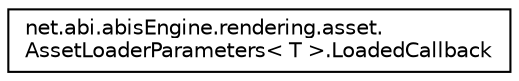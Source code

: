 digraph "Graphical Class Hierarchy"
{
 // LATEX_PDF_SIZE
  edge [fontname="Helvetica",fontsize="10",labelfontname="Helvetica",labelfontsize="10"];
  node [fontname="Helvetica",fontsize="10",shape=record];
  rankdir="LR";
  Node0 [label="net.abi.abisEngine.rendering.asset.\lAssetLoaderParameters\< T \>.LoadedCallback",height=0.2,width=0.4,color="black", fillcolor="white", style="filled",URL="$d8/dc5/interfacenet_1_1abi_1_1abis_engine_1_1rendering_1_1asset_1_1_asset_loader_parameters_1_1_loaded_callback.html",tooltip=" "];
}
